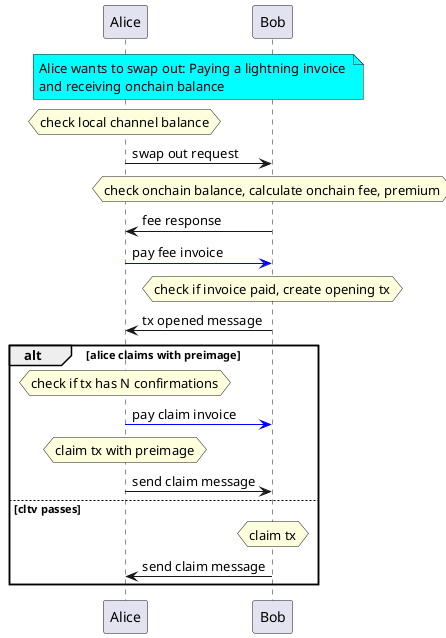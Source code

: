 @startuml SwapOut
note over Alice, Bob #aqua
Alice wants to swap out: Paying a lightning invoice 
and receiving onchain balance
end note
hnote over Alice: check local channel balance
Alice -> Bob : swap out request
hnote over Bob: check onchain balance, calculate onchain fee, premium
Bob -> Alice : fee response
Alice [#blue]-> Bob: pay fee invoice
hnote over Bob: check if invoice paid, create opening tx
Bob -> Alice : tx opened message
alt alice claims with preimage
hnote over Alice: check if tx has N confirmations
Alice [#blue]-> Bob: pay claim invoice
hnote over Alice: claim tx with preimage
Alice -> Bob: send claim message
else cltv passes
hnote over Bob: claim tx
Bob -> Alice: send claim message
end
@enduml



